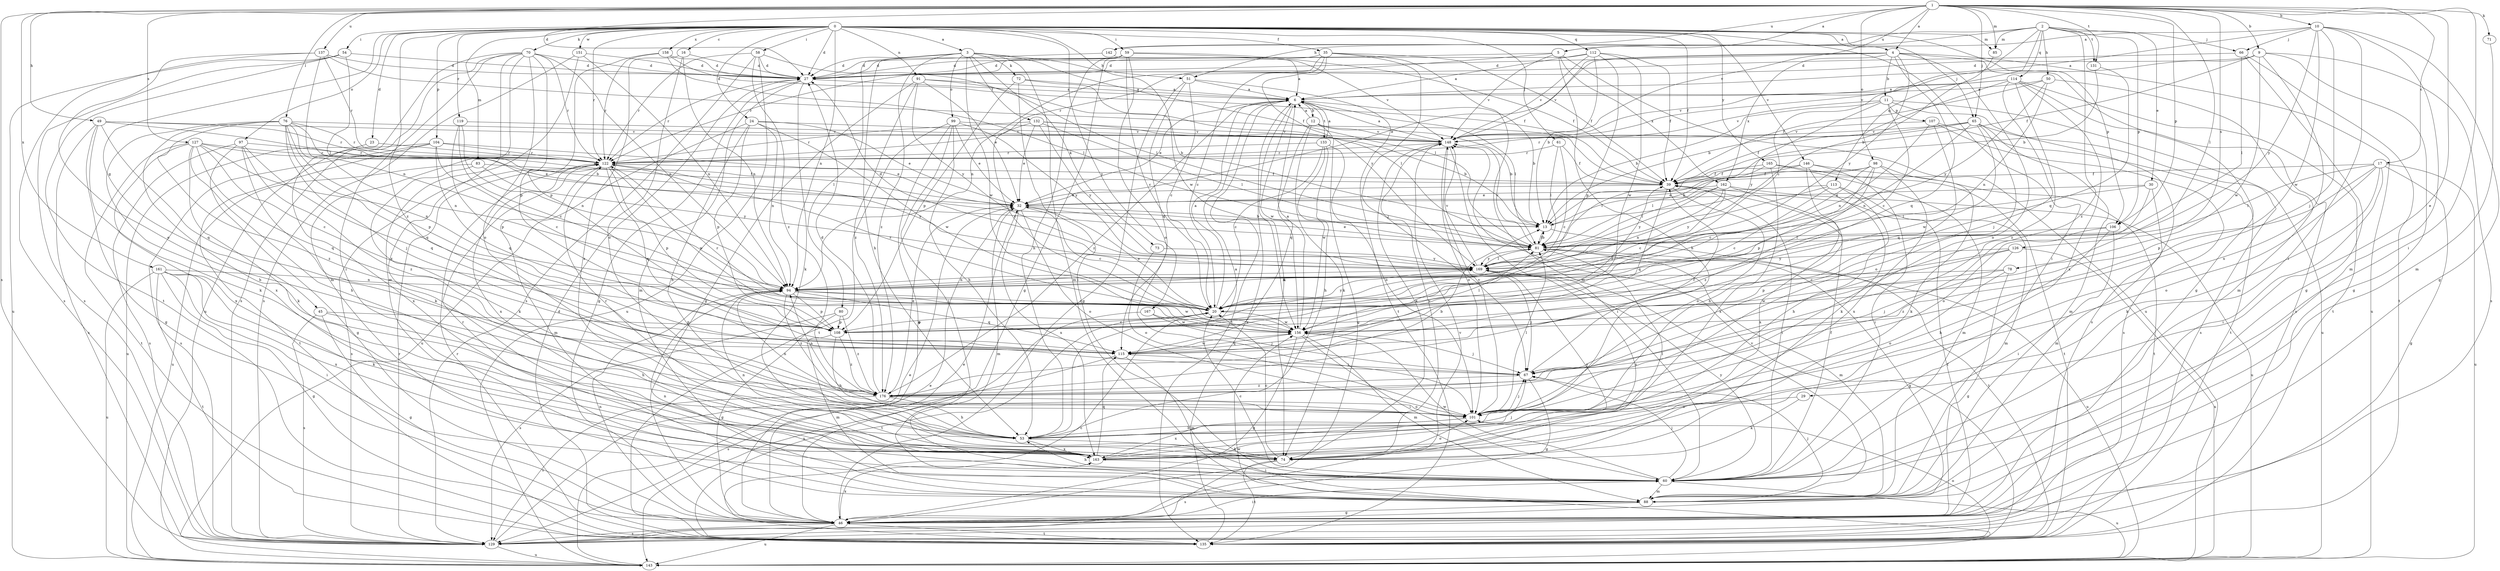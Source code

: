 strict digraph  {
0;
1;
2;
3;
4;
5;
6;
9;
10;
11;
12;
13;
16;
17;
20;
23;
24;
27;
29;
30;
32;
35;
39;
45;
46;
49;
50;
51;
53;
54;
58;
59;
60;
61;
65;
66;
67;
70;
71;
72;
73;
74;
76;
78;
80;
81;
83;
85;
88;
91;
94;
97;
98;
99;
101;
104;
106;
107;
108;
112;
113;
114;
115;
119;
122;
126;
127;
129;
131;
132;
133;
135;
137;
142;
143;
146;
148;
151;
156;
158;
161;
162;
163;
165;
167;
169;
176;
0 -> 3  [label=a];
0 -> 4  [label=a];
0 -> 16  [label=c];
0 -> 23  [label=d];
0 -> 24  [label=d];
0 -> 27  [label=d];
0 -> 35  [label=f];
0 -> 39  [label=f];
0 -> 45  [label=g];
0 -> 54  [label=i];
0 -> 58  [label=i];
0 -> 59  [label=i];
0 -> 60  [label=i];
0 -> 61  [label=j];
0 -> 65  [label=j];
0 -> 70  [label=k];
0 -> 83  [label=m];
0 -> 85  [label=m];
0 -> 91  [label=n];
0 -> 94  [label=n];
0 -> 97  [label=o];
0 -> 104  [label=p];
0 -> 106  [label=p];
0 -> 112  [label=q];
0 -> 119  [label=r];
0 -> 122  [label=r];
0 -> 146  [label=v];
0 -> 151  [label=w];
0 -> 156  [label=w];
0 -> 158  [label=x];
0 -> 165  [label=y];
0 -> 167  [label=y];
0 -> 176  [label=z];
1 -> 4  [label=a];
1 -> 5  [label=a];
1 -> 9  [label=b];
1 -> 10  [label=b];
1 -> 17  [label=c];
1 -> 27  [label=d];
1 -> 29  [label=e];
1 -> 49  [label=h];
1 -> 60  [label=i];
1 -> 65  [label=j];
1 -> 71  [label=k];
1 -> 76  [label=l];
1 -> 78  [label=l];
1 -> 85  [label=m];
1 -> 98  [label=o];
1 -> 106  [label=p];
1 -> 126  [label=s];
1 -> 127  [label=s];
1 -> 129  [label=s];
1 -> 131  [label=t];
1 -> 137  [label=u];
1 -> 142  [label=u];
1 -> 148  [label=v];
1 -> 161  [label=x];
2 -> 20  [label=c];
2 -> 30  [label=e];
2 -> 50  [label=h];
2 -> 51  [label=h];
2 -> 66  [label=j];
2 -> 85  [label=m];
2 -> 106  [label=p];
2 -> 113  [label=q];
2 -> 114  [label=q];
2 -> 131  [label=t];
2 -> 142  [label=u];
2 -> 176  [label=z];
3 -> 27  [label=d];
3 -> 51  [label=h];
3 -> 53  [label=h];
3 -> 72  [label=k];
3 -> 73  [label=k];
3 -> 80  [label=l];
3 -> 81  [label=l];
3 -> 88  [label=m];
3 -> 99  [label=o];
3 -> 132  [label=t];
3 -> 156  [label=w];
3 -> 176  [label=z];
4 -> 11  [label=b];
4 -> 27  [label=d];
4 -> 32  [label=e];
4 -> 46  [label=g];
4 -> 101  [label=o];
4 -> 115  [label=q];
4 -> 143  [label=u];
4 -> 148  [label=v];
4 -> 162  [label=x];
4 -> 169  [label=y];
5 -> 27  [label=d];
5 -> 53  [label=h];
5 -> 122  [label=r];
5 -> 143  [label=u];
5 -> 148  [label=v];
5 -> 162  [label=x];
6 -> 12  [label=b];
6 -> 13  [label=b];
6 -> 32  [label=e];
6 -> 74  [label=k];
6 -> 81  [label=l];
6 -> 133  [label=t];
6 -> 135  [label=t];
6 -> 156  [label=w];
6 -> 176  [label=z];
9 -> 27  [label=d];
9 -> 39  [label=f];
9 -> 46  [label=g];
9 -> 129  [label=s];
9 -> 148  [label=v];
9 -> 156  [label=w];
9 -> 163  [label=x];
10 -> 5  [label=a];
10 -> 6  [label=a];
10 -> 46  [label=g];
10 -> 60  [label=i];
10 -> 66  [label=j];
10 -> 67  [label=j];
10 -> 88  [label=m];
10 -> 156  [label=w];
10 -> 169  [label=y];
11 -> 13  [label=b];
11 -> 20  [label=c];
11 -> 107  [label=p];
11 -> 129  [label=s];
11 -> 143  [label=u];
11 -> 148  [label=v];
11 -> 169  [label=y];
12 -> 6  [label=a];
12 -> 13  [label=b];
12 -> 46  [label=g];
12 -> 74  [label=k];
12 -> 115  [label=q];
12 -> 148  [label=v];
13 -> 81  [label=l];
13 -> 135  [label=t];
16 -> 27  [label=d];
16 -> 94  [label=n];
16 -> 101  [label=o];
16 -> 163  [label=x];
17 -> 39  [label=f];
17 -> 46  [label=g];
17 -> 60  [label=i];
17 -> 74  [label=k];
17 -> 81  [label=l];
17 -> 101  [label=o];
17 -> 108  [label=p];
17 -> 143  [label=u];
20 -> 6  [label=a];
20 -> 32  [label=e];
20 -> 108  [label=p];
20 -> 122  [label=r];
20 -> 135  [label=t];
20 -> 156  [label=w];
20 -> 169  [label=y];
23 -> 122  [label=r];
23 -> 163  [label=x];
24 -> 32  [label=e];
24 -> 53  [label=h];
24 -> 94  [label=n];
24 -> 108  [label=p];
24 -> 143  [label=u];
24 -> 148  [label=v];
24 -> 156  [label=w];
27 -> 6  [label=a];
27 -> 46  [label=g];
27 -> 74  [label=k];
27 -> 88  [label=m];
27 -> 122  [label=r];
29 -> 74  [label=k];
29 -> 101  [label=o];
30 -> 32  [label=e];
30 -> 81  [label=l];
30 -> 88  [label=m];
30 -> 101  [label=o];
32 -> 13  [label=b];
32 -> 20  [label=c];
32 -> 88  [label=m];
32 -> 101  [label=o];
32 -> 163  [label=x];
35 -> 20  [label=c];
35 -> 27  [label=d];
35 -> 39  [label=f];
35 -> 67  [label=j];
35 -> 88  [label=m];
35 -> 94  [label=n];
35 -> 169  [label=y];
39 -> 32  [label=e];
39 -> 60  [label=i];
39 -> 101  [label=o];
39 -> 115  [label=q];
45 -> 46  [label=g];
45 -> 53  [label=h];
45 -> 108  [label=p];
45 -> 129  [label=s];
46 -> 32  [label=e];
46 -> 60  [label=i];
46 -> 94  [label=n];
46 -> 129  [label=s];
46 -> 135  [label=t];
46 -> 143  [label=u];
46 -> 148  [label=v];
46 -> 163  [label=x];
49 -> 32  [label=e];
49 -> 46  [label=g];
49 -> 74  [label=k];
49 -> 115  [label=q];
49 -> 122  [label=r];
49 -> 129  [label=s];
49 -> 148  [label=v];
50 -> 6  [label=a];
50 -> 39  [label=f];
50 -> 88  [label=m];
50 -> 94  [label=n];
50 -> 169  [label=y];
51 -> 6  [label=a];
51 -> 20  [label=c];
51 -> 46  [label=g];
51 -> 115  [label=q];
51 -> 135  [label=t];
53 -> 6  [label=a];
53 -> 74  [label=k];
53 -> 122  [label=r];
53 -> 163  [label=x];
54 -> 27  [label=d];
54 -> 81  [label=l];
54 -> 129  [label=s];
54 -> 135  [label=t];
54 -> 143  [label=u];
58 -> 27  [label=d];
58 -> 81  [label=l];
58 -> 122  [label=r];
58 -> 129  [label=s];
58 -> 143  [label=u];
58 -> 176  [label=z];
59 -> 20  [label=c];
59 -> 27  [label=d];
59 -> 39  [label=f];
59 -> 46  [label=g];
59 -> 53  [label=h];
59 -> 101  [label=o];
59 -> 122  [label=r];
59 -> 148  [label=v];
60 -> 20  [label=c];
60 -> 39  [label=f];
60 -> 53  [label=h];
60 -> 67  [label=j];
60 -> 88  [label=m];
60 -> 122  [label=r];
60 -> 143  [label=u];
60 -> 156  [label=w];
60 -> 169  [label=y];
61 -> 20  [label=c];
61 -> 39  [label=f];
61 -> 81  [label=l];
61 -> 122  [label=r];
65 -> 39  [label=f];
65 -> 88  [label=m];
65 -> 94  [label=n];
65 -> 101  [label=o];
65 -> 122  [label=r];
65 -> 129  [label=s];
65 -> 148  [label=v];
65 -> 156  [label=w];
66 -> 27  [label=d];
66 -> 46  [label=g];
66 -> 81  [label=l];
66 -> 135  [label=t];
67 -> 39  [label=f];
67 -> 46  [label=g];
67 -> 176  [label=z];
70 -> 27  [label=d];
70 -> 60  [label=i];
70 -> 88  [label=m];
70 -> 94  [label=n];
70 -> 101  [label=o];
70 -> 108  [label=p];
70 -> 122  [label=r];
70 -> 129  [label=s];
70 -> 143  [label=u];
70 -> 163  [label=x];
71 -> 88  [label=m];
72 -> 6  [label=a];
72 -> 60  [label=i];
72 -> 81  [label=l];
72 -> 108  [label=p];
73 -> 101  [label=o];
73 -> 169  [label=y];
74 -> 20  [label=c];
74 -> 81  [label=l];
74 -> 94  [label=n];
74 -> 101  [label=o];
74 -> 129  [label=s];
74 -> 135  [label=t];
74 -> 148  [label=v];
74 -> 169  [label=y];
76 -> 13  [label=b];
76 -> 53  [label=h];
76 -> 67  [label=j];
76 -> 94  [label=n];
76 -> 108  [label=p];
76 -> 115  [label=q];
76 -> 122  [label=r];
76 -> 148  [label=v];
76 -> 163  [label=x];
76 -> 176  [label=z];
78 -> 46  [label=g];
78 -> 94  [label=n];
78 -> 101  [label=o];
78 -> 156  [label=w];
80 -> 46  [label=g];
80 -> 108  [label=p];
80 -> 129  [label=s];
80 -> 176  [label=z];
81 -> 13  [label=b];
81 -> 32  [label=e];
81 -> 46  [label=g];
81 -> 88  [label=m];
81 -> 143  [label=u];
81 -> 148  [label=v];
81 -> 169  [label=y];
83 -> 39  [label=f];
83 -> 74  [label=k];
83 -> 143  [label=u];
83 -> 169  [label=y];
85 -> 13  [label=b];
88 -> 46  [label=g];
88 -> 67  [label=j];
88 -> 94  [label=n];
91 -> 6  [label=a];
91 -> 13  [label=b];
91 -> 32  [label=e];
91 -> 46  [label=g];
91 -> 169  [label=y];
91 -> 176  [label=z];
94 -> 20  [label=c];
94 -> 108  [label=p];
94 -> 115  [label=q];
94 -> 156  [label=w];
94 -> 176  [label=z];
97 -> 46  [label=g];
97 -> 74  [label=k];
97 -> 115  [label=q];
97 -> 122  [label=r];
97 -> 129  [label=s];
97 -> 176  [label=z];
98 -> 13  [label=b];
98 -> 20  [label=c];
98 -> 39  [label=f];
98 -> 74  [label=k];
98 -> 108  [label=p];
98 -> 163  [label=x];
98 -> 176  [label=z];
99 -> 32  [label=e];
99 -> 46  [label=g];
99 -> 53  [label=h];
99 -> 60  [label=i];
99 -> 135  [label=t];
99 -> 148  [label=v];
99 -> 169  [label=y];
101 -> 53  [label=h];
101 -> 67  [label=j];
101 -> 81  [label=l];
101 -> 94  [label=n];
101 -> 148  [label=v];
101 -> 163  [label=x];
104 -> 20  [label=c];
104 -> 32  [label=e];
104 -> 115  [label=q];
104 -> 122  [label=r];
104 -> 129  [label=s];
104 -> 135  [label=t];
104 -> 143  [label=u];
106 -> 53  [label=h];
106 -> 60  [label=i];
106 -> 81  [label=l];
106 -> 176  [label=z];
107 -> 94  [label=n];
107 -> 115  [label=q];
107 -> 129  [label=s];
107 -> 135  [label=t];
107 -> 148  [label=v];
108 -> 20  [label=c];
108 -> 39  [label=f];
108 -> 53  [label=h];
108 -> 88  [label=m];
108 -> 176  [label=z];
112 -> 6  [label=a];
112 -> 13  [label=b];
112 -> 27  [label=d];
112 -> 39  [label=f];
112 -> 108  [label=p];
112 -> 148  [label=v];
112 -> 156  [label=w];
113 -> 20  [label=c];
113 -> 32  [label=e];
113 -> 53  [label=h];
113 -> 88  [label=m];
113 -> 169  [label=y];
114 -> 6  [label=a];
114 -> 13  [label=b];
114 -> 67  [label=j];
114 -> 129  [label=s];
114 -> 135  [label=t];
114 -> 148  [label=v];
114 -> 163  [label=x];
114 -> 176  [label=z];
115 -> 67  [label=j];
115 -> 88  [label=m];
115 -> 129  [label=s];
115 -> 156  [label=w];
119 -> 20  [label=c];
119 -> 94  [label=n];
119 -> 108  [label=p];
119 -> 148  [label=v];
122 -> 39  [label=f];
122 -> 88  [label=m];
122 -> 108  [label=p];
122 -> 115  [label=q];
122 -> 129  [label=s];
122 -> 156  [label=w];
122 -> 163  [label=x];
122 -> 169  [label=y];
126 -> 20  [label=c];
126 -> 67  [label=j];
126 -> 108  [label=p];
126 -> 143  [label=u];
126 -> 169  [label=y];
127 -> 20  [label=c];
127 -> 32  [label=e];
127 -> 53  [label=h];
127 -> 74  [label=k];
127 -> 94  [label=n];
127 -> 115  [label=q];
127 -> 122  [label=r];
127 -> 135  [label=t];
127 -> 163  [label=x];
129 -> 32  [label=e];
129 -> 39  [label=f];
129 -> 122  [label=r];
129 -> 143  [label=u];
131 -> 13  [label=b];
131 -> 115  [label=q];
132 -> 13  [label=b];
132 -> 20  [label=c];
132 -> 32  [label=e];
132 -> 81  [label=l];
132 -> 122  [label=r];
132 -> 148  [label=v];
132 -> 169  [label=y];
133 -> 6  [label=a];
133 -> 20  [label=c];
133 -> 53  [label=h];
133 -> 101  [label=o];
133 -> 122  [label=r];
133 -> 156  [label=w];
135 -> 6  [label=a];
135 -> 20  [label=c];
135 -> 27  [label=d];
135 -> 101  [label=o];
135 -> 122  [label=r];
135 -> 148  [label=v];
137 -> 27  [label=d];
137 -> 39  [label=f];
137 -> 94  [label=n];
137 -> 101  [label=o];
137 -> 122  [label=r];
137 -> 129  [label=s];
142 -> 6  [label=a];
142 -> 27  [label=d];
143 -> 32  [label=e];
143 -> 156  [label=w];
146 -> 39  [label=f];
146 -> 60  [label=i];
146 -> 74  [label=k];
146 -> 81  [label=l];
146 -> 135  [label=t];
146 -> 163  [label=x];
148 -> 6  [label=a];
148 -> 60  [label=i];
148 -> 74  [label=k];
148 -> 101  [label=o];
148 -> 122  [label=r];
151 -> 27  [label=d];
151 -> 88  [label=m];
151 -> 94  [label=n];
151 -> 129  [label=s];
156 -> 6  [label=a];
156 -> 46  [label=g];
156 -> 60  [label=i];
156 -> 67  [label=j];
156 -> 81  [label=l];
156 -> 88  [label=m];
156 -> 115  [label=q];
156 -> 122  [label=r];
158 -> 27  [label=d];
158 -> 39  [label=f];
158 -> 81  [label=l];
158 -> 108  [label=p];
158 -> 122  [label=r];
161 -> 46  [label=g];
161 -> 60  [label=i];
161 -> 74  [label=k];
161 -> 94  [label=n];
161 -> 135  [label=t];
161 -> 143  [label=u];
161 -> 163  [label=x];
162 -> 20  [label=c];
162 -> 32  [label=e];
162 -> 81  [label=l];
162 -> 94  [label=n];
162 -> 143  [label=u];
162 -> 163  [label=x];
162 -> 169  [label=y];
163 -> 60  [label=i];
163 -> 67  [label=j];
163 -> 115  [label=q];
163 -> 169  [label=y];
165 -> 39  [label=f];
165 -> 53  [label=h];
165 -> 81  [label=l];
165 -> 88  [label=m];
165 -> 135  [label=t];
167 -> 67  [label=j];
167 -> 143  [label=u];
167 -> 156  [label=w];
169 -> 27  [label=d];
169 -> 67  [label=j];
169 -> 81  [label=l];
169 -> 94  [label=n];
169 -> 148  [label=v];
176 -> 13  [label=b];
176 -> 27  [label=d];
176 -> 32  [label=e];
176 -> 53  [label=h];
176 -> 94  [label=n];
176 -> 101  [label=o];
176 -> 129  [label=s];
}
